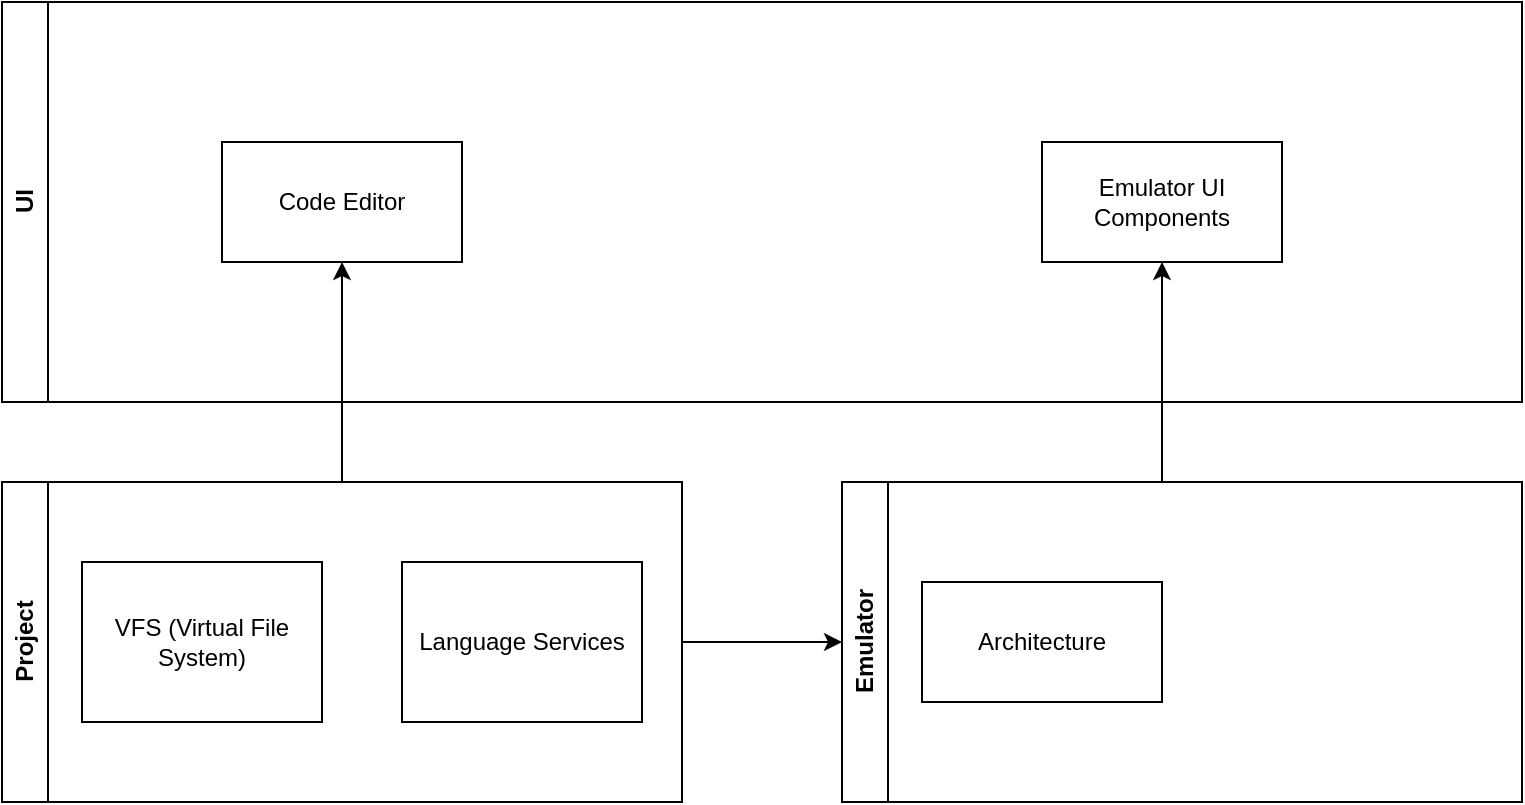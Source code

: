 <mxfile version="24.6.4" type="device">
  <diagram name="Seite-1" id="8udzMbejJx4fgqFfNixB">
    <mxGraphModel dx="830" dy="479" grid="1" gridSize="10" guides="1" tooltips="1" connect="1" arrows="1" fold="1" page="1" pageScale="1" pageWidth="827" pageHeight="1169" math="0" shadow="0">
      <root>
        <mxCell id="0" />
        <mxCell id="1" parent="0" />
        <mxCell id="Bn2o-F2bhLCTl_N0Lpy1-5" value="UI" style="swimlane;horizontal=0;whiteSpace=wrap;html=1;" vertex="1" parent="1">
          <mxGeometry x="40" y="40" width="760" height="200" as="geometry" />
        </mxCell>
        <mxCell id="Bn2o-F2bhLCTl_N0Lpy1-4" value="Code Editor" style="rounded=0;whiteSpace=wrap;html=1;" vertex="1" parent="Bn2o-F2bhLCTl_N0Lpy1-5">
          <mxGeometry x="110" y="70" width="120" height="60" as="geometry" />
        </mxCell>
        <mxCell id="Bn2o-F2bhLCTl_N0Lpy1-6" value="Emulator UI Components" style="rounded=0;whiteSpace=wrap;html=1;" vertex="1" parent="Bn2o-F2bhLCTl_N0Lpy1-5">
          <mxGeometry x="520" y="70" width="120" height="60" as="geometry" />
        </mxCell>
        <mxCell id="Bn2o-F2bhLCTl_N0Lpy1-24" style="edgeStyle=orthogonalEdgeStyle;rounded=0;orthogonalLoop=1;jettySize=auto;html=1;" edge="1" parent="1" source="Bn2o-F2bhLCTl_N0Lpy1-11" target="Bn2o-F2bhLCTl_N0Lpy1-4">
          <mxGeometry relative="1" as="geometry" />
        </mxCell>
        <mxCell id="Bn2o-F2bhLCTl_N0Lpy1-25" style="edgeStyle=orthogonalEdgeStyle;rounded=0;orthogonalLoop=1;jettySize=auto;html=1;" edge="1" parent="1" source="Bn2o-F2bhLCTl_N0Lpy1-11" target="Bn2o-F2bhLCTl_N0Lpy1-18">
          <mxGeometry relative="1" as="geometry" />
        </mxCell>
        <mxCell id="Bn2o-F2bhLCTl_N0Lpy1-11" value="Project" style="swimlane;horizontal=0;whiteSpace=wrap;html=1;" vertex="1" parent="1">
          <mxGeometry x="40" y="280" width="340" height="160" as="geometry" />
        </mxCell>
        <mxCell id="Bn2o-F2bhLCTl_N0Lpy1-12" value="Language Services" style="rounded=0;whiteSpace=wrap;html=1;" vertex="1" parent="Bn2o-F2bhLCTl_N0Lpy1-11">
          <mxGeometry x="200" y="40" width="120" height="80" as="geometry" />
        </mxCell>
        <mxCell id="Bn2o-F2bhLCTl_N0Lpy1-1" value="VFS (Virtual File System)" style="rounded=0;whiteSpace=wrap;html=1;" vertex="1" parent="Bn2o-F2bhLCTl_N0Lpy1-11">
          <mxGeometry x="40" y="40" width="120" height="80" as="geometry" />
        </mxCell>
        <mxCell id="Bn2o-F2bhLCTl_N0Lpy1-23" style="edgeStyle=orthogonalEdgeStyle;rounded=0;orthogonalLoop=1;jettySize=auto;html=1;" edge="1" parent="1" source="Bn2o-F2bhLCTl_N0Lpy1-18" target="Bn2o-F2bhLCTl_N0Lpy1-6">
          <mxGeometry relative="1" as="geometry">
            <Array as="points">
              <mxPoint x="620" y="200" />
              <mxPoint x="620" y="200" />
            </Array>
          </mxGeometry>
        </mxCell>
        <mxCell id="Bn2o-F2bhLCTl_N0Lpy1-18" value="Emulator" style="swimlane;horizontal=0;whiteSpace=wrap;html=1;" vertex="1" parent="1">
          <mxGeometry x="460" y="280" width="340" height="160" as="geometry" />
        </mxCell>
        <mxCell id="Bn2o-F2bhLCTl_N0Lpy1-22" value="Architecture" style="rounded=0;whiteSpace=wrap;html=1;" vertex="1" parent="Bn2o-F2bhLCTl_N0Lpy1-18">
          <mxGeometry x="40" y="50" width="120" height="60" as="geometry" />
        </mxCell>
      </root>
    </mxGraphModel>
  </diagram>
</mxfile>
